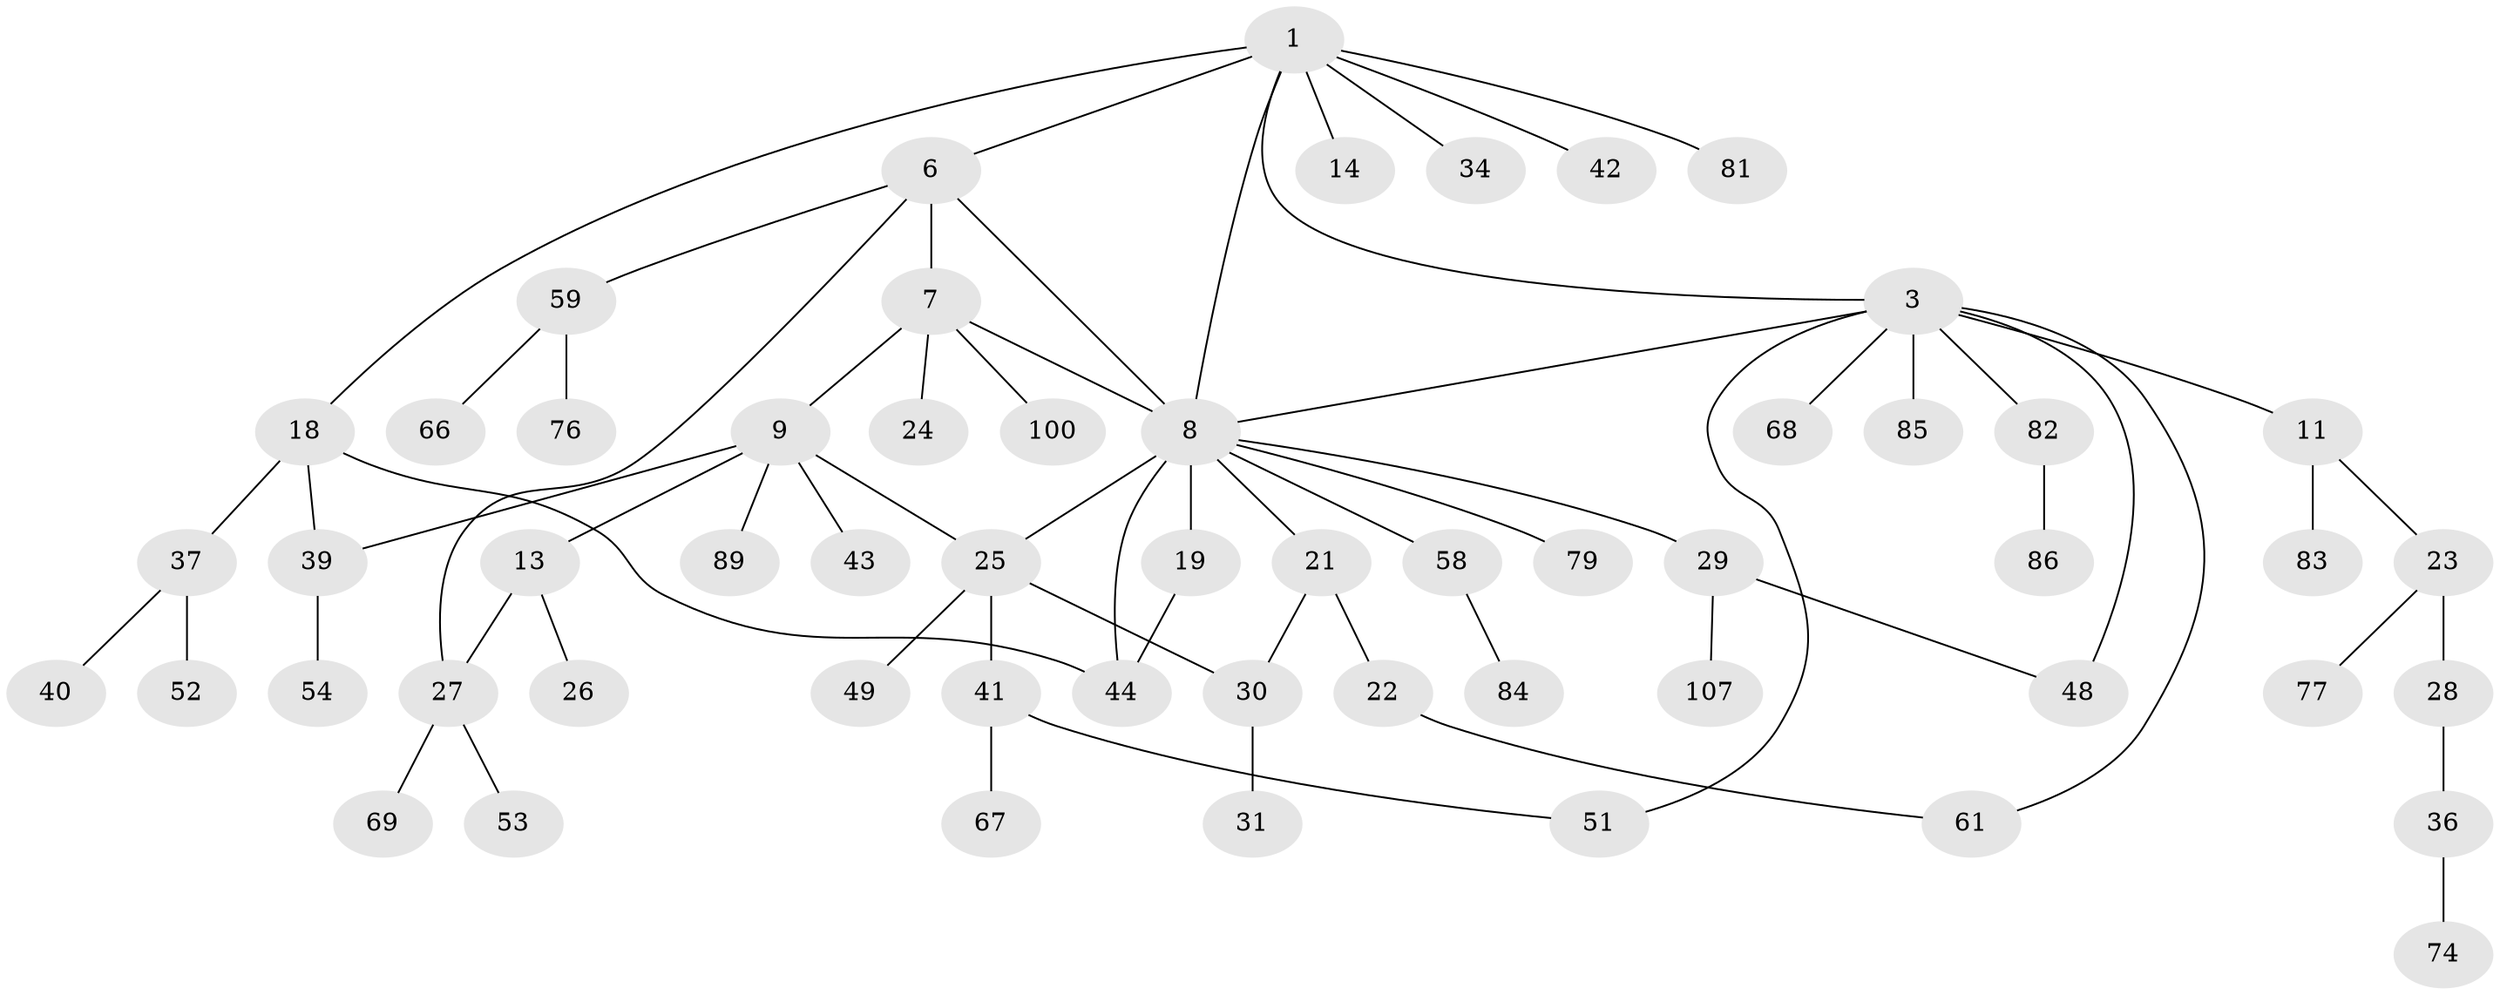 // original degree distribution, {4: 0.07017543859649122, 7: 0.008771929824561403, 9: 0.017543859649122806, 3: 0.11403508771929824, 5: 0.03508771929824561, 6: 0.017543859649122806, 2: 0.3333333333333333, 1: 0.40350877192982454}
// Generated by graph-tools (version 1.1) at 2025/13/03/09/25 04:13:27]
// undirected, 57 vertices, 68 edges
graph export_dot {
graph [start="1"]
  node [color=gray90,style=filled];
  1 [super="+38+2"];
  3 [super="+35+5+47+91"];
  6 [super="+15"];
  7;
  8 [super="+16+10+12+17"];
  9;
  11;
  13;
  14 [super="+46"];
  18 [super="+103"];
  19 [super="+80"];
  21 [super="+71"];
  22;
  23;
  24 [super="+32"];
  25;
  26;
  27 [super="+88"];
  28 [super="+33"];
  29;
  30;
  31 [super="+62"];
  34;
  36;
  37;
  39;
  40 [super="+112+104+93"];
  41 [super="+57+95"];
  42 [super="+56"];
  43 [super="+50"];
  44 [super="+90+60+110+55"];
  48;
  49;
  51 [super="+87"];
  52;
  53;
  54 [super="+75"];
  58;
  59 [super="+64"];
  61 [super="+108+109+78"];
  66;
  67;
  68 [super="+96"];
  69;
  74;
  76;
  77;
  79;
  81;
  82;
  83;
  84;
  85;
  86;
  89;
  100;
  107;
  1 -- 18;
  1 -- 42;
  1 -- 34;
  1 -- 3;
  1 -- 81;
  1 -- 6;
  1 -- 8;
  1 -- 14;
  3 -- 11;
  3 -- 61;
  3 -- 82;
  3 -- 48;
  3 -- 68;
  3 -- 51;
  3 -- 85;
  3 -- 8;
  6 -- 7;
  6 -- 8;
  6 -- 59;
  6 -- 27;
  7 -- 9;
  7 -- 24;
  7 -- 100;
  7 -- 8;
  8 -- 19;
  8 -- 21;
  8 -- 58;
  8 -- 29;
  8 -- 25;
  8 -- 44;
  8 -- 79;
  9 -- 13;
  9 -- 25;
  9 -- 39;
  9 -- 43;
  9 -- 89;
  11 -- 23;
  11 -- 83;
  13 -- 26;
  13 -- 27;
  18 -- 37;
  18 -- 44;
  18 -- 39;
  19 -- 44;
  21 -- 22;
  21 -- 30;
  22 -- 61;
  23 -- 28;
  23 -- 77;
  25 -- 41;
  25 -- 49;
  25 -- 30;
  27 -- 53;
  27 -- 69;
  28 -- 36;
  29 -- 48;
  29 -- 107;
  30 -- 31;
  36 -- 74;
  37 -- 40;
  37 -- 52;
  39 -- 54;
  41 -- 51;
  41 -- 67;
  58 -- 84;
  59 -- 66;
  59 -- 76;
  82 -- 86;
}
